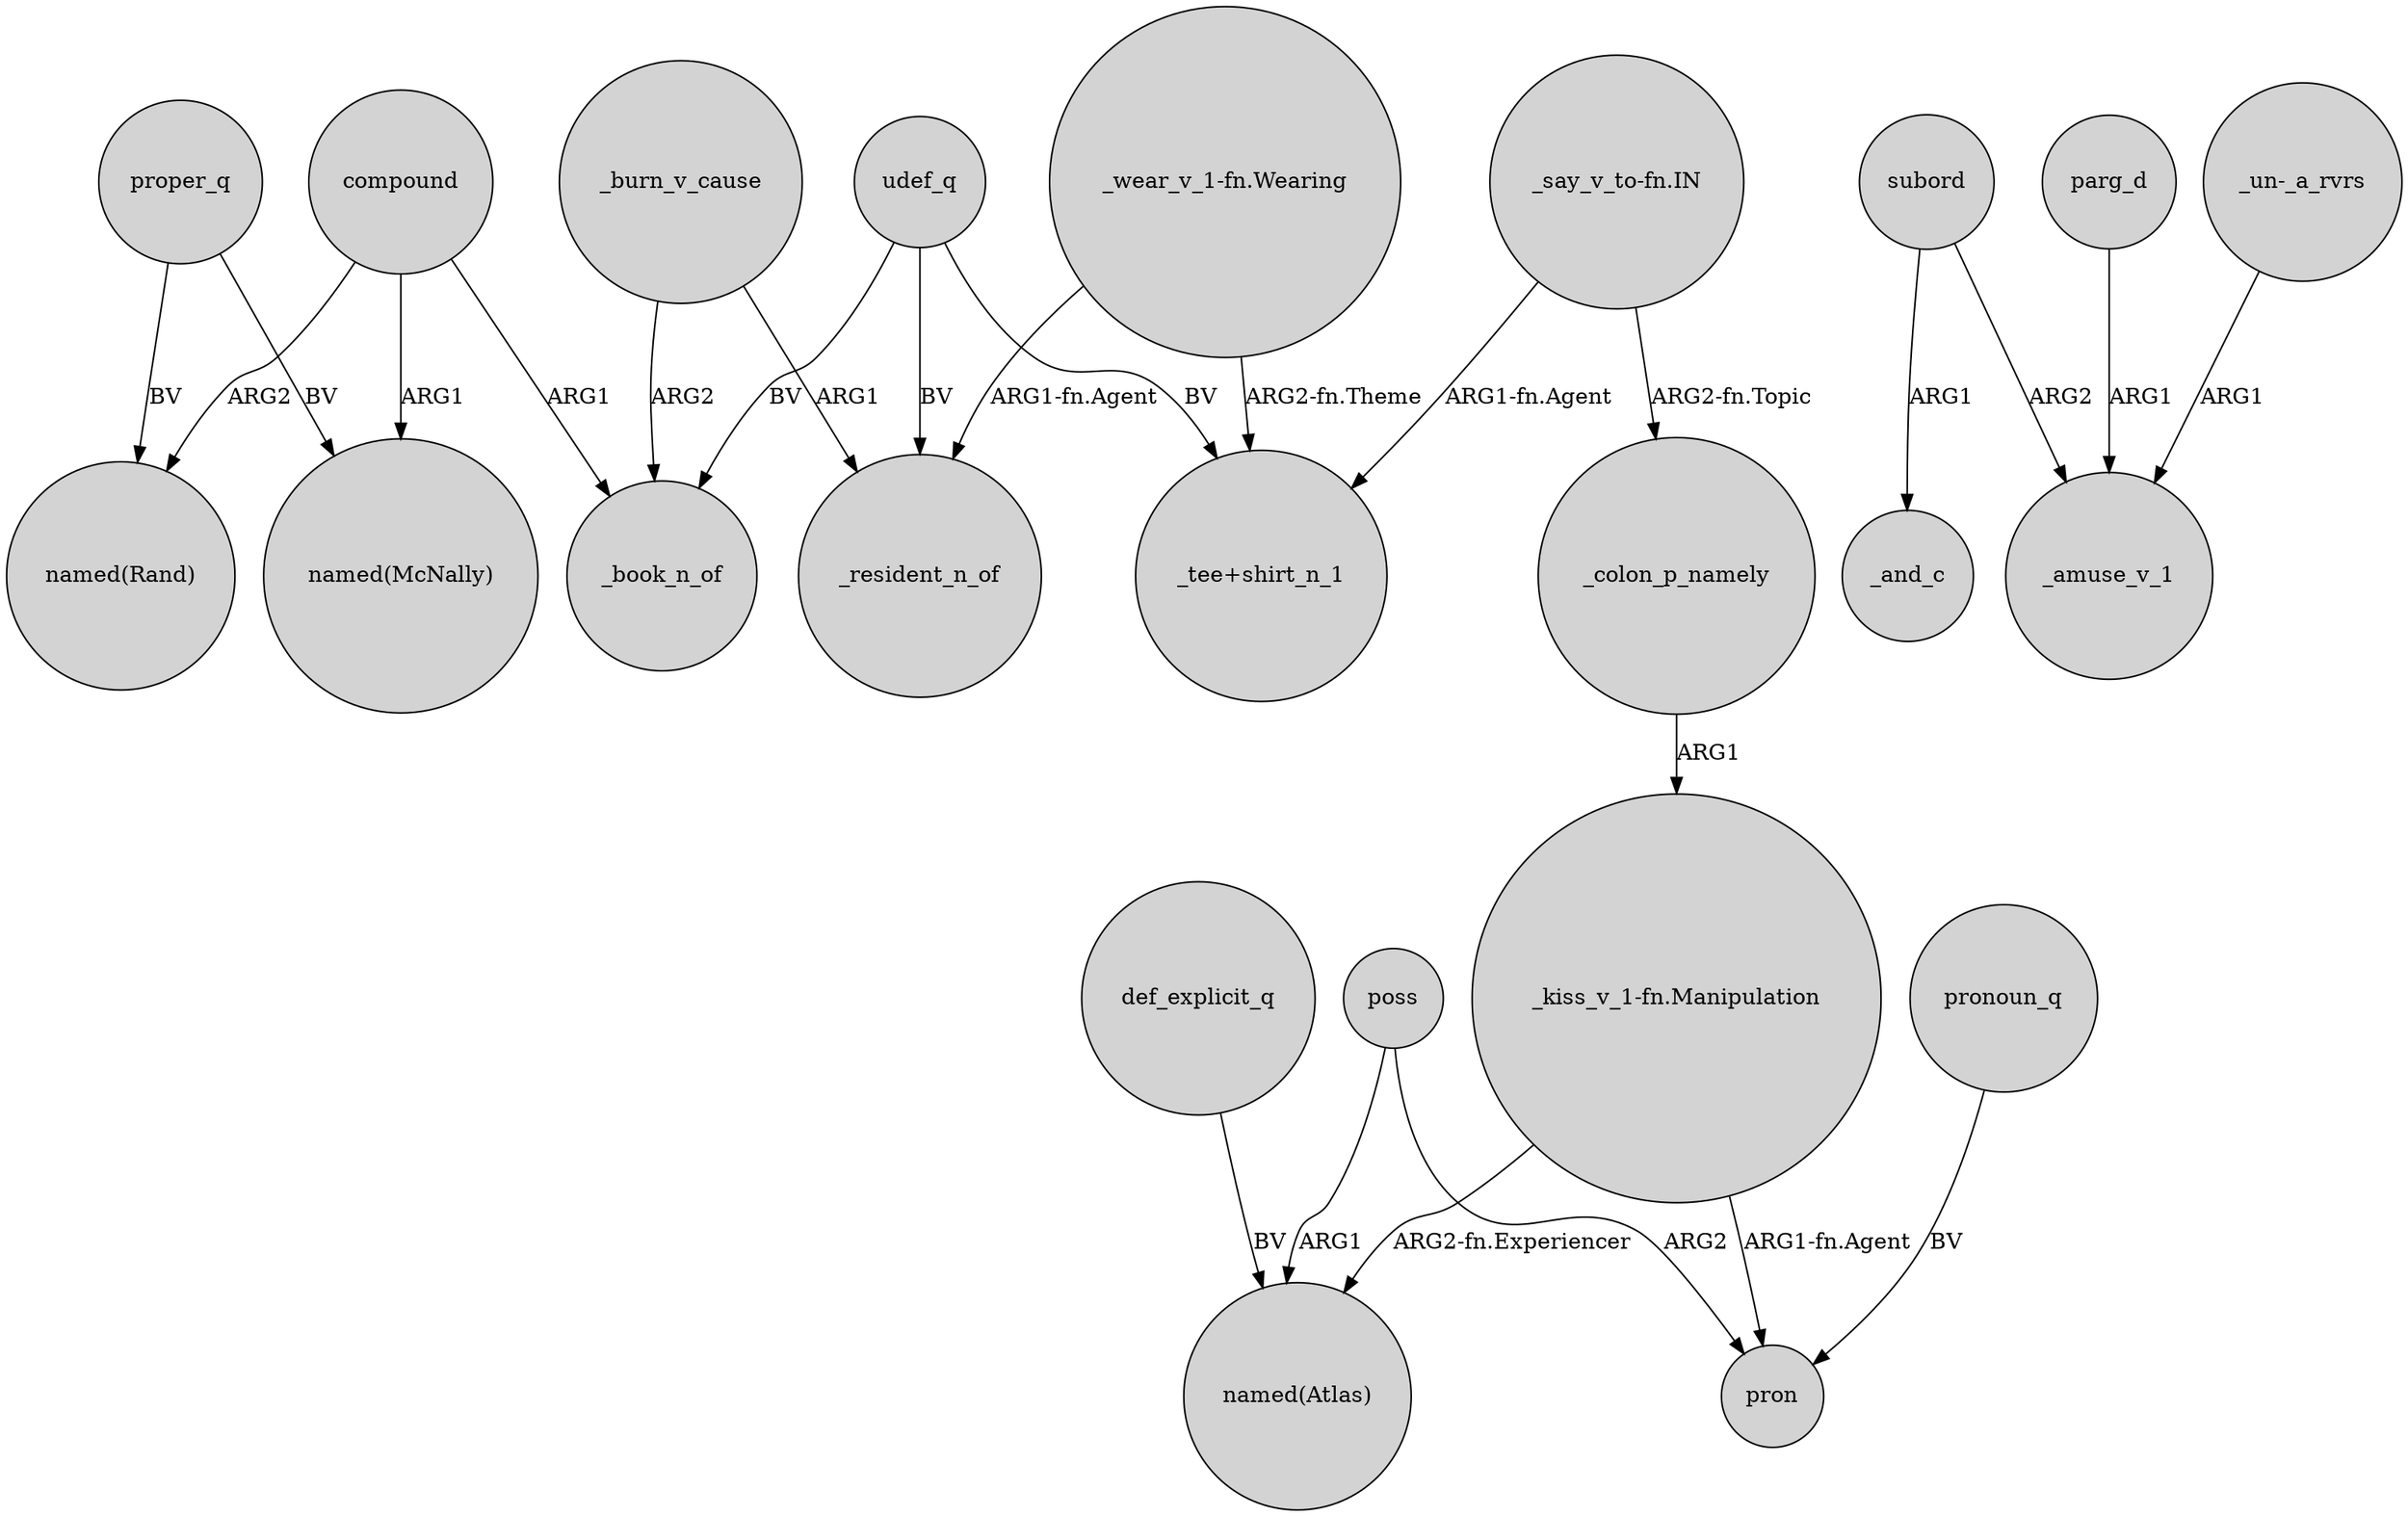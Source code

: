 digraph {
	node [shape=circle style=filled]
	proper_q -> "named(McNally)" [label=BV]
	_burn_v_cause -> _book_n_of [label=ARG2]
	poss -> pron [label=ARG2]
	def_explicit_q -> "named(Atlas)" [label=BV]
	udef_q -> _book_n_of [label=BV]
	compound -> "named(McNally)" [label=ARG1]
	"_say_v_to-fn.IN" -> _colon_p_namely [label="ARG2-fn.Topic"]
	"_say_v_to-fn.IN" -> "_tee+shirt_n_1" [label="ARG1-fn.Agent"]
	poss -> "named(Atlas)" [label=ARG1]
	_burn_v_cause -> _resident_n_of [label=ARG1]
	udef_q -> "_tee+shirt_n_1" [label=BV]
	compound -> "named(Rand)" [label=ARG2]
	"_kiss_v_1-fn.Manipulation" -> pron [label="ARG1-fn.Agent"]
	udef_q -> _resident_n_of [label=BV]
	subord -> _and_c [label=ARG1]
	pronoun_q -> pron [label=BV]
	_colon_p_namely -> "_kiss_v_1-fn.Manipulation" [label=ARG1]
	subord -> _amuse_v_1 [label=ARG2]
	parg_d -> _amuse_v_1 [label=ARG1]
	proper_q -> "named(Rand)" [label=BV]
	"_kiss_v_1-fn.Manipulation" -> "named(Atlas)" [label="ARG2-fn.Experiencer"]
	"_wear_v_1-fn.Wearing" -> "_tee+shirt_n_1" [label="ARG2-fn.Theme"]
	"_wear_v_1-fn.Wearing" -> _resident_n_of [label="ARG1-fn.Agent"]
	compound -> _book_n_of [label=ARG1]
	"_un-_a_rvrs" -> _amuse_v_1 [label=ARG1]
}
